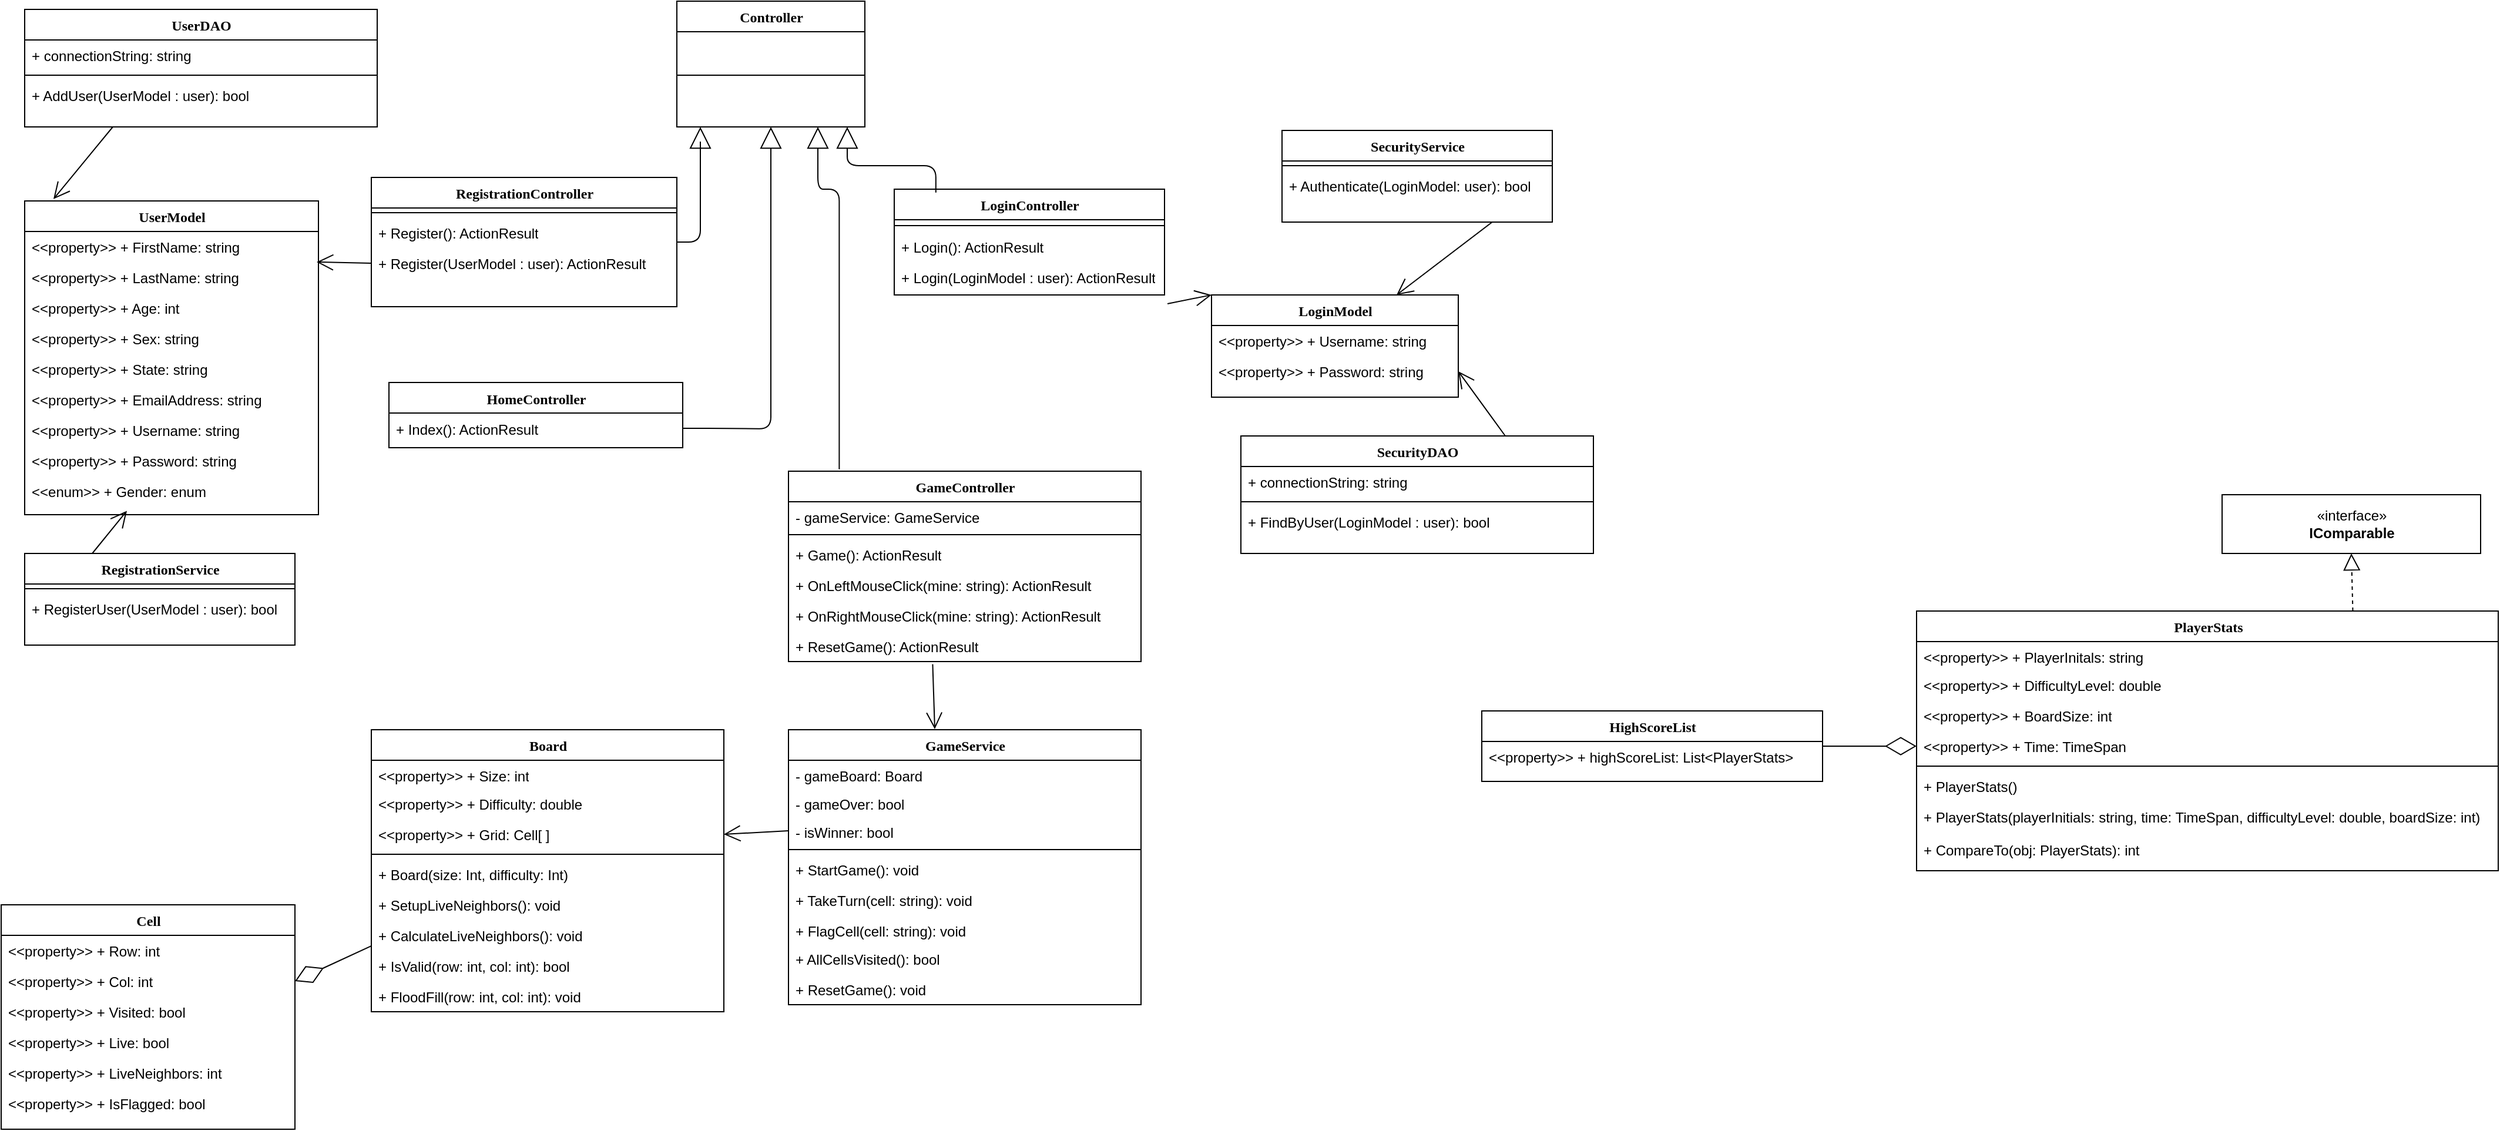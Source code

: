<mxfile version="13.3.1" type="device"><diagram name="Page-1" id="9f46799a-70d6-7492-0946-bef42562c5a5"><mxGraphModel dx="908" dy="675" grid="1" gridSize="10" guides="1" tooltips="1" connect="1" arrows="1" fold="1" page="1" pageScale="1" pageWidth="1100" pageHeight="850" background="#ffffff" math="0" shadow="0"><root><mxCell id="0"/><mxCell id="1" parent="0"/><mxCell id="78961159f06e98e8-128" style="edgeStyle=orthogonalEdgeStyle;html=1;labelBackgroundColor=none;startFill=0;startSize=8;endArrow=block;endFill=0;endSize=16;fontFamily=Verdana;fontSize=12;" parent="1" source="78961159f06e98e8-82" target="78961159f06e98e8-43" edge="1"><mxGeometry relative="1" as="geometry"><Array as="points"><mxPoint x="605" y="147"/><mxPoint x="605" y="147"/></Array></mxGeometry></mxCell><mxCell id="78961159f06e98e8-127" style="edgeStyle=orthogonalEdgeStyle;html=1;labelBackgroundColor=none;startFill=0;startSize=8;endArrow=block;endFill=0;endSize=16;fontFamily=Verdana;fontSize=12;exitX=0.154;exitY=0.032;exitDx=0;exitDy=0;exitPerimeter=0;" parent="1" source="78961159f06e98e8-95" edge="1"><mxGeometry relative="1" as="geometry"><mxPoint x="730" y="137" as="targetPoint"/><Array as="points"><mxPoint x="805" y="170"/><mxPoint x="730" y="170"/></Array></mxGeometry></mxCell><mxCell id="78961159f06e98e8-43" value="Controller" style="swimlane;html=1;fontStyle=1;align=center;verticalAlign=top;childLayout=stackLayout;horizontal=1;startSize=26;horizontalStack=0;resizeParent=1;resizeLast=0;collapsible=1;marginBottom=0;swimlaneFillColor=#ffffff;rounded=0;shadow=0;comic=0;labelBackgroundColor=none;strokeWidth=1;fillColor=none;fontFamily=Verdana;fontSize=12" parent="1" vertex="1"><mxGeometry x="585" y="30" width="160" height="107" as="geometry"/></mxCell><mxCell id="78961159f06e98e8-51" value="" style="line;html=1;strokeWidth=1;fillColor=none;align=left;verticalAlign=middle;spacingTop=-1;spacingLeft=3;spacingRight=3;rotatable=0;labelPosition=right;points=[];portConstraint=eastwest;" parent="78961159f06e98e8-43" vertex="1"><mxGeometry y="26" width="160" height="74" as="geometry"/></mxCell><mxCell id="78961159f06e98e8-30" value="UserModel" style="swimlane;html=1;fontStyle=1;align=center;verticalAlign=top;childLayout=stackLayout;horizontal=1;startSize=26;horizontalStack=0;resizeParent=1;resizeLast=0;collapsible=1;marginBottom=0;swimlaneFillColor=#ffffff;rounded=0;shadow=0;comic=0;labelBackgroundColor=none;strokeWidth=1;fillColor=none;fontFamily=Verdana;fontSize=12" parent="1" vertex="1"><mxGeometry x="30" y="200" width="250" height="267" as="geometry"/></mxCell><mxCell id="78961159f06e98e8-31" value="&amp;lt;&amp;lt;property&amp;gt;&amp;gt; + FirstName: string" style="text;html=1;strokeColor=none;fillColor=none;align=left;verticalAlign=top;spacingLeft=4;spacingRight=4;whiteSpace=wrap;overflow=hidden;rotatable=0;points=[[0,0.5],[1,0.5]];portConstraint=eastwest;" parent="78961159f06e98e8-30" vertex="1"><mxGeometry y="26" width="250" height="26" as="geometry"/></mxCell><mxCell id="78961159f06e98e8-32" value="&amp;lt;&amp;lt;property&amp;gt;&amp;gt; + LastName: string" style="text;html=1;strokeColor=none;fillColor=none;align=left;verticalAlign=top;spacingLeft=4;spacingRight=4;whiteSpace=wrap;overflow=hidden;rotatable=0;points=[[0,0.5],[1,0.5]];portConstraint=eastwest;" parent="78961159f06e98e8-30" vertex="1"><mxGeometry y="52" width="250" height="26" as="geometry"/></mxCell><mxCell id="78961159f06e98e8-33" value="&amp;lt;&amp;lt;property&amp;gt;&amp;gt; + Age: int" style="text;html=1;strokeColor=none;fillColor=none;align=left;verticalAlign=top;spacingLeft=4;spacingRight=4;whiteSpace=wrap;overflow=hidden;rotatable=0;points=[[0,0.5],[1,0.5]];portConstraint=eastwest;" parent="78961159f06e98e8-30" vertex="1"><mxGeometry y="78" width="250" height="26" as="geometry"/></mxCell><mxCell id="78961159f06e98e8-34" value="&amp;lt;&amp;lt;property&amp;gt;&amp;gt; + Sex: string" style="text;html=1;strokeColor=none;fillColor=none;align=left;verticalAlign=top;spacingLeft=4;spacingRight=4;whiteSpace=wrap;overflow=hidden;rotatable=0;points=[[0,0.5],[1,0.5]];portConstraint=eastwest;" parent="78961159f06e98e8-30" vertex="1"><mxGeometry y="104" width="250" height="26" as="geometry"/></mxCell><mxCell id="78961159f06e98e8-36" value="&amp;lt;&amp;lt;property&amp;gt;&amp;gt; + State: string" style="text;html=1;strokeColor=none;fillColor=none;align=left;verticalAlign=top;spacingLeft=4;spacingRight=4;whiteSpace=wrap;overflow=hidden;rotatable=0;points=[[0,0.5],[1,0.5]];portConstraint=eastwest;" parent="78961159f06e98e8-30" vertex="1"><mxGeometry y="130" width="250" height="26" as="geometry"/></mxCell><mxCell id="78961159f06e98e8-37" value="&amp;lt;&amp;lt;property&amp;gt;&amp;gt; + EmailAddress: string" style="text;html=1;strokeColor=none;fillColor=none;align=left;verticalAlign=top;spacingLeft=4;spacingRight=4;whiteSpace=wrap;overflow=hidden;rotatable=0;points=[[0,0.5],[1,0.5]];portConstraint=eastwest;" parent="78961159f06e98e8-30" vertex="1"><mxGeometry y="156" width="250" height="26" as="geometry"/></mxCell><mxCell id="RMhmxeIlHAKUMZnMb3lP-1" value="&amp;lt;&amp;lt;property&amp;gt;&amp;gt; + Username: string" style="text;html=1;strokeColor=none;fillColor=none;align=left;verticalAlign=top;spacingLeft=4;spacingRight=4;whiteSpace=wrap;overflow=hidden;rotatable=0;points=[[0,0.5],[1,0.5]];portConstraint=eastwest;" parent="78961159f06e98e8-30" vertex="1"><mxGeometry y="182" width="250" height="26" as="geometry"/></mxCell><mxCell id="RMhmxeIlHAKUMZnMb3lP-2" value="&amp;lt;&amp;lt;property&amp;gt;&amp;gt; + Password: string" style="text;html=1;strokeColor=none;fillColor=none;align=left;verticalAlign=top;spacingLeft=4;spacingRight=4;whiteSpace=wrap;overflow=hidden;rotatable=0;points=[[0,0.5],[1,0.5]];portConstraint=eastwest;" parent="78961159f06e98e8-30" vertex="1"><mxGeometry y="208" width="250" height="26" as="geometry"/></mxCell><mxCell id="RMhmxeIlHAKUMZnMb3lP-3" value="&amp;lt;&amp;lt;enum&amp;gt;&amp;gt; + Gender: enum" style="text;html=1;strokeColor=none;fillColor=none;align=left;verticalAlign=top;spacingLeft=4;spacingRight=4;whiteSpace=wrap;overflow=hidden;rotatable=0;points=[[0,0.5],[1,0.5]];portConstraint=eastwest;" parent="78961159f06e98e8-30" vertex="1"><mxGeometry y="234" width="250" height="26" as="geometry"/></mxCell><mxCell id="78961159f06e98e8-17" value="LoginModel" style="swimlane;html=1;fontStyle=1;align=center;verticalAlign=top;childLayout=stackLayout;horizontal=1;startSize=26;horizontalStack=0;resizeParent=1;resizeLast=0;collapsible=1;marginBottom=0;swimlaneFillColor=#ffffff;rounded=0;shadow=0;comic=0;labelBackgroundColor=none;strokeWidth=1;fillColor=none;fontFamily=Verdana;fontSize=12" parent="1" vertex="1"><mxGeometry x="1040" y="280" width="210" height="87" as="geometry"/></mxCell><mxCell id="78961159f06e98e8-21" value="&amp;lt;&amp;lt;property&amp;gt;&amp;gt; + Username: string" style="text;html=1;strokeColor=none;fillColor=none;align=left;verticalAlign=top;spacingLeft=4;spacingRight=4;whiteSpace=wrap;overflow=hidden;rotatable=0;points=[[0,0.5],[1,0.5]];portConstraint=eastwest;" parent="78961159f06e98e8-17" vertex="1"><mxGeometry y="26" width="210" height="26" as="geometry"/></mxCell><mxCell id="78961159f06e98e8-23" value="&amp;lt;&amp;lt;property&amp;gt;&amp;gt; + Password: string" style="text;html=1;strokeColor=none;fillColor=none;align=left;verticalAlign=top;spacingLeft=4;spacingRight=4;whiteSpace=wrap;overflow=hidden;rotatable=0;points=[[0,0.5],[1,0.5]];portConstraint=eastwest;" parent="78961159f06e98e8-17" vertex="1"><mxGeometry y="52" width="210" height="26" as="geometry"/></mxCell><mxCell id="RMhmxeIlHAKUMZnMb3lP-17" value="" style="endArrow=open;endFill=1;endSize=12;html=1;exitX=0.25;exitY=1;exitDx=0;exitDy=0;entryX=0.098;entryY=-0.006;entryDx=0;entryDy=0;entryPerimeter=0;" parent="1" source="RMhmxeIlHAKUMZnMb3lP-11" target="78961159f06e98e8-30" edge="1"><mxGeometry width="160" relative="1" as="geometry"><mxPoint x="280" y="451" as="sourcePoint"/><mxPoint x="250" y="530" as="targetPoint"/></mxGeometry></mxCell><mxCell id="RMhmxeIlHAKUMZnMb3lP-27" value="" style="endArrow=open;endFill=1;endSize=12;html=1;entryX=0.348;entryY=1.144;entryDx=0;entryDy=0;entryPerimeter=0;exitX=0.25;exitY=0;exitDx=0;exitDy=0;" parent="1" source="RMhmxeIlHAKUMZnMb3lP-8" target="RMhmxeIlHAKUMZnMb3lP-3" edge="1"><mxGeometry width="160" relative="1" as="geometry"><mxPoint x="330" y="290" as="sourcePoint"/><mxPoint x="350" y="580" as="targetPoint"/></mxGeometry></mxCell><mxCell id="RMhmxeIlHAKUMZnMb3lP-28" value="" style="endArrow=open;endFill=1;endSize=12;html=1;exitX=0;exitY=0.5;exitDx=0;exitDy=0;entryX=0.994;entryY=0;entryDx=0;entryDy=0;entryPerimeter=0;" parent="1" source="RMhmxeIlHAKUMZnMb3lP-7" target="78961159f06e98e8-32" edge="1"><mxGeometry width="160" relative="1" as="geometry"><mxPoint x="350" y="170" as="sourcePoint"/><mxPoint x="280" y="249" as="targetPoint"/></mxGeometry></mxCell><mxCell id="RMhmxeIlHAKUMZnMb3lP-29" value="" style="endArrow=open;endFill=1;endSize=12;html=1;entryX=0;entryY=0;entryDx=0;entryDy=0;exitX=1.011;exitY=1.365;exitDx=0;exitDy=0;exitPerimeter=0;" parent="1" source="RMhmxeIlHAKUMZnMb3lP-4" target="78961159f06e98e8-17" edge="1"><mxGeometry width="160" relative="1" as="geometry"><mxPoint x="310" y="650" as="sourcePoint"/><mxPoint x="470" y="650" as="targetPoint"/></mxGeometry></mxCell><mxCell id="RMhmxeIlHAKUMZnMb3lP-30" value="" style="endArrow=open;endFill=1;endSize=12;html=1;entryX=0.75;entryY=0;entryDx=0;entryDy=0;exitX=1;exitY=0.5;exitDx=0;exitDy=0;" parent="1" source="78961159f06e98e8-56" target="78961159f06e98e8-17" edge="1"><mxGeometry width="160" relative="1" as="geometry"><mxPoint x="932.53" y="287.49" as="sourcePoint"/><mxPoint x="1050" y="290" as="targetPoint"/></mxGeometry></mxCell><mxCell id="RMhmxeIlHAKUMZnMb3lP-31" value="" style="endArrow=open;endFill=1;endSize=12;html=1;entryX=1;entryY=0.5;entryDx=0;entryDy=0;exitX=0.75;exitY=0;exitDx=0;exitDy=0;" parent="1" source="78961159f06e98e8-69" target="78961159f06e98e8-23" edge="1"><mxGeometry width="160" relative="1" as="geometry"><mxPoint x="942.53" y="297.49" as="sourcePoint"/><mxPoint x="1060" y="300" as="targetPoint"/></mxGeometry></mxCell><mxCell id="2oHeR8ZkEJDsE6pvxAqQ-67" value="«interface»&lt;br&gt;&lt;b&gt;IComparable&lt;/b&gt;" style="html=1;" vertex="1" parent="1"><mxGeometry x="1900" y="450" width="220" height="50" as="geometry"/></mxCell><mxCell id="2oHeR8ZkEJDsE6pvxAqQ-75" value="" style="endArrow=block;dashed=1;endFill=0;endSize=12;html=1;entryX=0.5;entryY=1;entryDx=0;entryDy=0;exitX=0.75;exitY=0;exitDx=0;exitDy=0;" edge="1" parent="1" source="2oHeR8ZkEJDsE6pvxAqQ-29" target="2oHeR8ZkEJDsE6pvxAqQ-67"><mxGeometry width="160" relative="1" as="geometry"><mxPoint x="1160" y="490" as="sourcePoint"/><mxPoint x="1320" y="490" as="targetPoint"/></mxGeometry></mxCell><mxCell id="2oHeR8ZkEJDsE6pvxAqQ-76" value="" style="endArrow=diamondThin;endFill=0;endSize=24;html=1;exitX=1;exitY=0.5;exitDx=0;exitDy=0;entryX=0;entryY=0.5;entryDx=0;entryDy=0;" edge="1" parent="1" source="2oHeR8ZkEJDsE6pvxAqQ-68" target="2oHeR8ZkEJDsE6pvxAqQ-66"><mxGeometry width="160" relative="1" as="geometry"><mxPoint x="1280" y="710" as="sourcePoint"/><mxPoint x="1440" y="710" as="targetPoint"/></mxGeometry></mxCell><mxCell id="2oHeR8ZkEJDsE6pvxAqQ-78" value="" style="endArrow=diamondThin;endFill=0;endSize=24;html=1;exitX=0.014;exitY=-0.228;exitDx=0;exitDy=0;entryX=1;entryY=0.5;entryDx=0;entryDy=0;exitPerimeter=0;" edge="1" parent="1" source="2oHeR8ZkEJDsE6pvxAqQ-64" target="2oHeR8ZkEJDsE6pvxAqQ-48"><mxGeometry width="160" relative="1" as="geometry"><mxPoint x="570" y="710" as="sourcePoint"/><mxPoint x="730" y="710" as="targetPoint"/></mxGeometry></mxCell><mxCell id="2oHeR8ZkEJDsE6pvxAqQ-29" value="PlayerStats" style="swimlane;html=1;fontStyle=1;align=center;verticalAlign=top;childLayout=stackLayout;horizontal=1;startSize=26;horizontalStack=0;resizeParent=1;resizeLast=0;collapsible=1;marginBottom=0;swimlaneFillColor=#ffffff;rounded=0;shadow=0;comic=0;labelBackgroundColor=none;strokeWidth=1;fillColor=none;fontFamily=Verdana;fontSize=12" vertex="1" parent="1"><mxGeometry x="1640" y="549" width="495" height="221" as="geometry"/></mxCell><mxCell id="2oHeR8ZkEJDsE6pvxAqQ-33" value="&amp;lt;&amp;lt;property&amp;gt;&amp;gt; + PlayerInitals: string" style="text;html=1;strokeColor=none;fillColor=none;align=left;verticalAlign=top;spacingLeft=4;spacingRight=4;whiteSpace=wrap;overflow=hidden;rotatable=0;points=[[0,0.5],[1,0.5]];portConstraint=eastwest;" vertex="1" parent="2oHeR8ZkEJDsE6pvxAqQ-29"><mxGeometry y="26" width="495" height="24" as="geometry"/></mxCell><mxCell id="2oHeR8ZkEJDsE6pvxAqQ-14" value="&amp;lt;&amp;lt;property&amp;gt;&amp;gt; + DifficultyLevel: double" style="text;html=1;strokeColor=none;fillColor=none;align=left;verticalAlign=top;spacingLeft=4;spacingRight=4;whiteSpace=wrap;overflow=hidden;rotatable=0;points=[[0,0.5],[1,0.5]];portConstraint=eastwest;" vertex="1" parent="2oHeR8ZkEJDsE6pvxAqQ-29"><mxGeometry y="50" width="495" height="26" as="geometry"/></mxCell><mxCell id="2oHeR8ZkEJDsE6pvxAqQ-34" value="&amp;lt;&amp;lt;property&amp;gt;&amp;gt; + BoardSize: int" style="text;html=1;strokeColor=none;fillColor=none;align=left;verticalAlign=top;spacingLeft=4;spacingRight=4;whiteSpace=wrap;overflow=hidden;rotatable=0;points=[[0,0.5],[1,0.5]];portConstraint=eastwest;" vertex="1" parent="2oHeR8ZkEJDsE6pvxAqQ-29"><mxGeometry y="76" width="495" height="26" as="geometry"/></mxCell><mxCell id="2oHeR8ZkEJDsE6pvxAqQ-66" value="&amp;lt;&amp;lt;property&amp;gt;&amp;gt; + Time: TimeSpan" style="text;html=1;strokeColor=none;fillColor=none;align=left;verticalAlign=top;spacingLeft=4;spacingRight=4;whiteSpace=wrap;overflow=hidden;rotatable=0;points=[[0,0.5],[1,0.5]];portConstraint=eastwest;" vertex="1" parent="2oHeR8ZkEJDsE6pvxAqQ-29"><mxGeometry y="102" width="495" height="26" as="geometry"/></mxCell><mxCell id="2oHeR8ZkEJDsE6pvxAqQ-31" value="" style="line;html=1;strokeWidth=1;fillColor=none;align=left;verticalAlign=middle;spacingTop=-1;spacingLeft=3;spacingRight=3;rotatable=0;labelPosition=right;points=[];portConstraint=eastwest;" vertex="1" parent="2oHeR8ZkEJDsE6pvxAqQ-29"><mxGeometry y="128" width="495" height="8" as="geometry"/></mxCell><mxCell id="2oHeR8ZkEJDsE6pvxAqQ-32" value="+ PlayerStats()" style="text;html=1;strokeColor=none;fillColor=none;align=left;verticalAlign=top;spacingLeft=4;spacingRight=4;whiteSpace=wrap;overflow=hidden;rotatable=0;points=[[0,0.5],[1,0.5]];portConstraint=eastwest;" vertex="1" parent="2oHeR8ZkEJDsE6pvxAqQ-29"><mxGeometry y="136" width="495" height="26" as="geometry"/></mxCell><mxCell id="2oHeR8ZkEJDsE6pvxAqQ-42" value="+ PlayerStats(playerInitials: string, time: TimeSpan, difficultyLevel: double, boardSize: int)" style="text;html=1;strokeColor=none;fillColor=none;align=left;verticalAlign=top;spacingLeft=4;spacingRight=4;whiteSpace=wrap;overflow=hidden;rotatable=0;points=[[0,0.5],[1,0.5]];portConstraint=eastwest;" vertex="1" parent="2oHeR8ZkEJDsE6pvxAqQ-29"><mxGeometry y="162" width="495" height="28" as="geometry"/></mxCell><mxCell id="2oHeR8ZkEJDsE6pvxAqQ-43" value="+ CompareTo(obj: PlayerStats): int&lt;br&gt;&lt;span style=&quot;color: rgba(0 , 0 , 0 , 0) ; font-family: monospace ; font-size: 0px&quot;&gt;%3CmxGraphModel%3E%3Croot%3E%3CmxCell%20id%3D%220%22%2F%3E%3CmxCell%20id%3D%221%22%20parent%3D%220%22%2F%3E%3CmxCell%20id%3D%222%22%20value%3D%22%2B%20Board(size%3A%20Int%2C%20difficulty%3A%20Int)%22%20style%3D%22text%3Bhtml%3D1%3BstrokeColor%3Dnone%3BfillColor%3Dnone%3Balign%3Dleft%3BverticalAlign%3Dtop%3BspacingLeft%3D4%3BspacingRight%3D4%3BwhiteSpace%3Dwrap%3Boverflow%3Dhidden%3Brotatable%3D0%3Bpoints%3D%5B%5B0%2C0.5%5D%2C%5B1%2C0.5%5D%5D%3BportConstraint%3Deastwest%3B%22%20vertex%3D%221%22%20parent%3D%221%22%3E%3CmxGeometry%20x%3D%22520%22%20y%3D%22700%22%20width%3D%22300%22%20height%3D%2226%22%20as%3D%22geometry%22%2F%3E%3C%2FmxCell%3E%3C%2Froot%3E%3C%2FmxGraphModel%3E&lt;/span&gt;" style="text;html=1;strokeColor=none;fillColor=none;align=left;verticalAlign=top;spacingLeft=4;spacingRight=4;whiteSpace=wrap;overflow=hidden;rotatable=0;points=[[0,0.5],[1,0.5]];portConstraint=eastwest;" vertex="1" parent="2oHeR8ZkEJDsE6pvxAqQ-29"><mxGeometry y="190" width="495" height="26" as="geometry"/></mxCell><mxCell id="2oHeR8ZkEJDsE6pvxAqQ-68" value="HighScoreList" style="swimlane;html=1;fontStyle=1;align=center;verticalAlign=top;childLayout=stackLayout;horizontal=1;startSize=26;horizontalStack=0;resizeParent=1;resizeLast=0;collapsible=1;marginBottom=0;swimlaneFillColor=#ffffff;rounded=0;shadow=0;comic=0;labelBackgroundColor=none;strokeWidth=1;fillColor=none;fontFamily=Verdana;fontSize=12" vertex="1" parent="1"><mxGeometry x="1270" y="634" width="290" height="60" as="geometry"/></mxCell><mxCell id="2oHeR8ZkEJDsE6pvxAqQ-69" value="&amp;lt;&amp;lt;property&amp;gt;&amp;gt; + highScoreList: List&amp;lt;PlayerStats&amp;gt;" style="text;html=1;strokeColor=none;fillColor=none;align=left;verticalAlign=top;spacingLeft=4;spacingRight=4;whiteSpace=wrap;overflow=hidden;rotatable=0;points=[[0,0.5],[1,0.5]];portConstraint=eastwest;" vertex="1" parent="2oHeR8ZkEJDsE6pvxAqQ-68"><mxGeometry y="26" width="290" height="26" as="geometry"/></mxCell><mxCell id="78961159f06e98e8-56" value="SecurityService" style="swimlane;html=1;fontStyle=1;align=center;verticalAlign=top;childLayout=stackLayout;horizontal=1;startSize=26;horizontalStack=0;resizeParent=1;resizeLast=0;collapsible=1;marginBottom=0;swimlaneFillColor=#ffffff;rounded=0;shadow=0;comic=0;labelBackgroundColor=none;strokeWidth=1;fillColor=none;fontFamily=Verdana;fontSize=12" parent="1" vertex="1"><mxGeometry x="1100" y="140" width="230" height="78" as="geometry"/></mxCell><mxCell id="78961159f06e98e8-64" value="" style="line;html=1;strokeWidth=1;fillColor=none;align=left;verticalAlign=middle;spacingTop=-1;spacingLeft=3;spacingRight=3;rotatable=0;labelPosition=right;points=[];portConstraint=eastwest;" parent="78961159f06e98e8-56" vertex="1"><mxGeometry y="26" width="230" height="8" as="geometry"/></mxCell><mxCell id="78961159f06e98e8-65" value="+ Authenticate(LoginModel: user): bool" style="text;html=1;strokeColor=none;fillColor=none;align=left;verticalAlign=top;spacingLeft=4;spacingRight=4;whiteSpace=wrap;overflow=hidden;rotatable=0;points=[[0,0.5],[1,0.5]];portConstraint=eastwest;" parent="78961159f06e98e8-56" vertex="1"><mxGeometry y="34" width="230" height="26" as="geometry"/></mxCell><mxCell id="78961159f06e98e8-69" value="SecurityDAO" style="swimlane;html=1;fontStyle=1;align=center;verticalAlign=top;childLayout=stackLayout;horizontal=1;startSize=26;horizontalStack=0;resizeParent=1;resizeLast=0;collapsible=1;marginBottom=0;swimlaneFillColor=#ffffff;rounded=0;shadow=0;comic=0;labelBackgroundColor=none;strokeWidth=1;fillColor=none;fontFamily=Verdana;fontSize=12" parent="1" vertex="1"><mxGeometry x="1065" y="400" width="300" height="100" as="geometry"/></mxCell><mxCell id="78961159f06e98e8-70" value="+ connectionString: string" style="text;html=1;strokeColor=none;fillColor=none;align=left;verticalAlign=top;spacingLeft=4;spacingRight=4;whiteSpace=wrap;overflow=hidden;rotatable=0;points=[[0,0.5],[1,0.5]];portConstraint=eastwest;" parent="78961159f06e98e8-69" vertex="1"><mxGeometry y="26" width="300" height="26" as="geometry"/></mxCell><mxCell id="78961159f06e98e8-77" value="" style="line;html=1;strokeWidth=1;fillColor=none;align=left;verticalAlign=middle;spacingTop=-1;spacingLeft=3;spacingRight=3;rotatable=0;labelPosition=right;points=[];portConstraint=eastwest;" parent="78961159f06e98e8-69" vertex="1"><mxGeometry y="52" width="300" height="8" as="geometry"/></mxCell><mxCell id="78961159f06e98e8-78" value="+ FindByUser(LoginModel : user): bool" style="text;html=1;strokeColor=none;fillColor=none;align=left;verticalAlign=top;spacingLeft=4;spacingRight=4;whiteSpace=wrap;overflow=hidden;rotatable=0;points=[[0,0.5],[1,0.5]];portConstraint=eastwest;" parent="78961159f06e98e8-69" vertex="1"><mxGeometry y="60" width="300" height="26" as="geometry"/></mxCell><mxCell id="78961159f06e98e8-95" value="LoginController" style="swimlane;html=1;fontStyle=1;align=center;verticalAlign=top;childLayout=stackLayout;horizontal=1;startSize=26;horizontalStack=0;resizeParent=1;resizeLast=0;collapsible=1;marginBottom=0;swimlaneFillColor=#ffffff;rounded=0;shadow=0;comic=0;labelBackgroundColor=none;strokeWidth=1;fillColor=none;fontFamily=Verdana;fontSize=12" parent="1" vertex="1"><mxGeometry x="770" y="190" width="230" height="90" as="geometry"/></mxCell><mxCell id="78961159f06e98e8-103" value="" style="line;html=1;strokeWidth=1;fillColor=none;align=left;verticalAlign=middle;spacingTop=-1;spacingLeft=3;spacingRight=3;rotatable=0;labelPosition=right;points=[];portConstraint=eastwest;" parent="78961159f06e98e8-95" vertex="1"><mxGeometry y="26" width="230" height="10" as="geometry"/></mxCell><mxCell id="78961159f06e98e8-104" value="+ Login(): ActionResult" style="text;html=1;strokeColor=none;fillColor=none;align=left;verticalAlign=top;spacingLeft=4;spacingRight=4;whiteSpace=wrap;overflow=hidden;rotatable=0;points=[[0,0.5],[1,0.5]];portConstraint=eastwest;" parent="78961159f06e98e8-95" vertex="1"><mxGeometry y="36" width="230" height="26" as="geometry"/></mxCell><mxCell id="RMhmxeIlHAKUMZnMb3lP-4" value="+ Login(LoginModel : user): ActionResult" style="text;html=1;strokeColor=none;fillColor=none;align=left;verticalAlign=top;spacingLeft=4;spacingRight=4;whiteSpace=wrap;overflow=hidden;rotatable=0;points=[[0,0.5],[1,0.5]];portConstraint=eastwest;" parent="78961159f06e98e8-95" vertex="1"><mxGeometry y="62" width="230" height="26" as="geometry"/></mxCell><mxCell id="78961159f06e98e8-82" value="RegistrationController" style="swimlane;html=1;fontStyle=1;align=center;verticalAlign=top;childLayout=stackLayout;horizontal=1;startSize=26;horizontalStack=0;resizeParent=1;resizeLast=0;collapsible=1;marginBottom=0;swimlaneFillColor=#ffffff;rounded=0;shadow=0;comic=0;labelBackgroundColor=none;strokeWidth=1;fillColor=none;fontFamily=Verdana;fontSize=12" parent="1" vertex="1"><mxGeometry x="325" y="180" width="260" height="110" as="geometry"/></mxCell><mxCell id="78961159f06e98e8-90" value="" style="line;html=1;strokeWidth=1;fillColor=none;align=left;verticalAlign=middle;spacingTop=-1;spacingLeft=3;spacingRight=3;rotatable=0;labelPosition=right;points=[];portConstraint=eastwest;" parent="78961159f06e98e8-82" vertex="1"><mxGeometry y="26" width="260" height="8" as="geometry"/></mxCell><mxCell id="RMhmxeIlHAKUMZnMb3lP-6" value="+ Register(): ActionResult" style="text;html=1;strokeColor=none;fillColor=none;align=left;verticalAlign=top;spacingLeft=4;spacingRight=4;whiteSpace=wrap;overflow=hidden;rotatable=0;points=[[0,0.5],[1,0.5]];portConstraint=eastwest;" parent="78961159f06e98e8-82" vertex="1"><mxGeometry y="34" width="260" height="26" as="geometry"/></mxCell><mxCell id="RMhmxeIlHAKUMZnMb3lP-7" value="+ Register(UserModel : user): ActionResult" style="text;html=1;strokeColor=none;fillColor=none;align=left;verticalAlign=top;spacingLeft=4;spacingRight=4;whiteSpace=wrap;overflow=hidden;rotatable=0;points=[[0,0.5],[1,0.5]];portConstraint=eastwest;" parent="78961159f06e98e8-82" vertex="1"><mxGeometry y="60" width="260" height="26" as="geometry"/></mxCell><mxCell id="RMhmxeIlHAKUMZnMb3lP-11" value="UserDAO" style="swimlane;html=1;fontStyle=1;align=center;verticalAlign=top;childLayout=stackLayout;horizontal=1;startSize=26;horizontalStack=0;resizeParent=1;resizeLast=0;collapsible=1;marginBottom=0;swimlaneFillColor=#ffffff;rounded=0;shadow=0;comic=0;labelBackgroundColor=none;strokeWidth=1;fillColor=none;fontFamily=Verdana;fontSize=12" parent="1" vertex="1"><mxGeometry x="30" y="37" width="300" height="100" as="geometry"/></mxCell><mxCell id="RMhmxeIlHAKUMZnMb3lP-12" value="+ connectionString: string" style="text;html=1;strokeColor=none;fillColor=none;align=left;verticalAlign=top;spacingLeft=4;spacingRight=4;whiteSpace=wrap;overflow=hidden;rotatable=0;points=[[0,0.5],[1,0.5]];portConstraint=eastwest;" parent="RMhmxeIlHAKUMZnMb3lP-11" vertex="1"><mxGeometry y="26" width="300" height="26" as="geometry"/></mxCell><mxCell id="RMhmxeIlHAKUMZnMb3lP-13" value="" style="line;html=1;strokeWidth=1;fillColor=none;align=left;verticalAlign=middle;spacingTop=-1;spacingLeft=3;spacingRight=3;rotatable=0;labelPosition=right;points=[];portConstraint=eastwest;" parent="RMhmxeIlHAKUMZnMb3lP-11" vertex="1"><mxGeometry y="52" width="300" height="8" as="geometry"/></mxCell><mxCell id="RMhmxeIlHAKUMZnMb3lP-14" value="+ AddUser(UserModel : user): bool" style="text;html=1;strokeColor=none;fillColor=none;align=left;verticalAlign=top;spacingLeft=4;spacingRight=4;whiteSpace=wrap;overflow=hidden;rotatable=0;points=[[0,0.5],[1,0.5]];portConstraint=eastwest;" parent="RMhmxeIlHAKUMZnMb3lP-11" vertex="1"><mxGeometry y="60" width="300" height="26" as="geometry"/></mxCell><mxCell id="2oHeR8ZkEJDsE6pvxAqQ-90" value="GameService" style="swimlane;html=1;fontStyle=1;align=center;verticalAlign=top;childLayout=stackLayout;horizontal=1;startSize=26;horizontalStack=0;resizeParent=1;resizeLast=0;collapsible=1;marginBottom=0;swimlaneFillColor=#ffffff;rounded=0;shadow=0;comic=0;labelBackgroundColor=none;strokeWidth=1;fillColor=none;fontFamily=Verdana;fontSize=12" vertex="1" parent="1"><mxGeometry x="680" y="650" width="300" height="234" as="geometry"/></mxCell><mxCell id="2oHeR8ZkEJDsE6pvxAqQ-91" value="- gameBoard: Board" style="text;html=1;strokeColor=none;fillColor=none;align=left;verticalAlign=top;spacingLeft=4;spacingRight=4;whiteSpace=wrap;overflow=hidden;rotatable=0;points=[[0,0.5],[1,0.5]];portConstraint=eastwest;" vertex="1" parent="2oHeR8ZkEJDsE6pvxAqQ-90"><mxGeometry y="26" width="300" height="24" as="geometry"/></mxCell><mxCell id="2oHeR8ZkEJDsE6pvxAqQ-97" value="- gameOver: bool" style="text;html=1;strokeColor=none;fillColor=none;align=left;verticalAlign=top;spacingLeft=4;spacingRight=4;whiteSpace=wrap;overflow=hidden;rotatable=0;points=[[0,0.5],[1,0.5]];portConstraint=eastwest;" vertex="1" parent="2oHeR8ZkEJDsE6pvxAqQ-90"><mxGeometry y="50" width="300" height="24" as="geometry"/></mxCell><mxCell id="2oHeR8ZkEJDsE6pvxAqQ-98" value="- isWinner: bool" style="text;html=1;strokeColor=none;fillColor=none;align=left;verticalAlign=top;spacingLeft=4;spacingRight=4;whiteSpace=wrap;overflow=hidden;rotatable=0;points=[[0,0.5],[1,0.5]];portConstraint=eastwest;" vertex="1" parent="2oHeR8ZkEJDsE6pvxAqQ-90"><mxGeometry y="74" width="300" height="24" as="geometry"/></mxCell><mxCell id="2oHeR8ZkEJDsE6pvxAqQ-92" value="" style="line;html=1;strokeWidth=1;fillColor=none;align=left;verticalAlign=middle;spacingTop=-1;spacingLeft=3;spacingRight=3;rotatable=0;labelPosition=right;points=[];portConstraint=eastwest;" vertex="1" parent="2oHeR8ZkEJDsE6pvxAqQ-90"><mxGeometry y="98" width="300" height="8" as="geometry"/></mxCell><mxCell id="2oHeR8ZkEJDsE6pvxAqQ-93" value="+ StartGame(): void" style="text;html=1;strokeColor=none;fillColor=none;align=left;verticalAlign=top;spacingLeft=4;spacingRight=4;whiteSpace=wrap;overflow=hidden;rotatable=0;points=[[0,0.5],[1,0.5]];portConstraint=eastwest;" vertex="1" parent="2oHeR8ZkEJDsE6pvxAqQ-90"><mxGeometry y="106" width="300" height="26" as="geometry"/></mxCell><mxCell id="2oHeR8ZkEJDsE6pvxAqQ-94" value="+ TakeTurn(cell: string): void&lt;br&gt;&lt;span style=&quot;color: rgba(0 , 0 , 0 , 0) ; font-family: monospace ; font-size: 0px&quot;&gt;%3CmxGraphModel%3E%3Croot%3E%3CmxCell%20id%3D%220%22%2F%3E%3CmxCell%20id%3D%221%22%20parent%3D%220%22%2F%3E%3CmxCell%20id%3D%222%22%20value%3D%22%2B%20Board(size%3A%20Int%2C%20difficulty%3A%20Int)%22%20style%3D%22text%3Bhtml%3D1%3BstrokeColor%3Dnone%3BfillColor%3Dnone%3Balign%3Dleft%3BverticalAlign%3Dtop%3BspacingLeft%3D4%3BspacingRight%3D4%3BwhiteSpace%3Dwrap%3Boverflow%3Dhidden%3Brotatable%3D0%3Bpoints%3D%5B%5B0%2C0.5%5D%2C%5B1%2C0.5%5D%5D%3BportConstraint%3Deastwest%3B%22%20vertex%3D%221%22%20parent%3D%221%22%3E%3CmxGeometry%20x%3D%22520%22%20y%3D%22700%22%20width%3D%22300%22%20height%3D%2226%22%20as%3D%22geometry%22%2F%3E%3C%2FmxCell%3E%3C%2Froot%3E%3C%2FmxGraphModel%3E&lt;/span&gt;" style="text;html=1;strokeColor=none;fillColor=none;align=left;verticalAlign=top;spacingLeft=4;spacingRight=4;whiteSpace=wrap;overflow=hidden;rotatable=0;points=[[0,0.5],[1,0.5]];portConstraint=eastwest;" vertex="1" parent="2oHeR8ZkEJDsE6pvxAqQ-90"><mxGeometry y="132" width="300" height="26" as="geometry"/></mxCell><mxCell id="2oHeR8ZkEJDsE6pvxAqQ-95" value="+ FlagCell(cell: string): void&lt;br&gt;&lt;span style=&quot;color: rgba(0 , 0 , 0 , 0) ; font-family: monospace ; font-size: 0px&quot;&gt;%3CmxGraphModel%3E%3Croot%3E%3CmxCell%20id%3D%220%22%2F%3E%3CmxCell%20id%3D%221%22%20parent%3D%220%22%2F%3E%3CmxCell%20id%3D%222%22%20value%3D%22%2B%20Board(size%3A%20Int%2C%20difficulty%3A%20Int)%22%20style%3D%22text%3Bhtml%3D1%3BstrokeColor%3Dnone%3BfillColor%3Dnone%3Balign%3Dleft%3BverticalAlign%3Dtop%3BspacingLeft%3D4%3BspacingRight%3D4%3BwhiteSpace%3Dwrap%3Boverflow%3Dhidden%3Brotatable%3D0%3Bpoints%3D%5B%5B0%2C0.5%5D%2C%5B1%2C0.5%5D%5D%3BportConstraint%3Deastwest%3B%22%20vertex%3D%221%22%20parent%3D%221%22%3E%3CmxGeometry%20x%3D%22520%22%20y%3D%22700%22%20width%3D%22300%22%20height%3D%2226%22%20as%3D%22geometry%22%2F%3E%3C%2FmxCell%3E%3C%2Froot%3E%3C%2FmxGraphModel%3E&lt;/span&gt;" style="text;html=1;strokeColor=none;fillColor=none;align=left;verticalAlign=top;spacingLeft=4;spacingRight=4;whiteSpace=wrap;overflow=hidden;rotatable=0;points=[[0,0.5],[1,0.5]];portConstraint=eastwest;" vertex="1" parent="2oHeR8ZkEJDsE6pvxAqQ-90"><mxGeometry y="158" width="300" height="24" as="geometry"/></mxCell><mxCell id="2oHeR8ZkEJDsE6pvxAqQ-96" value="+ AllCellsVisited(): bool&lt;br&gt;&lt;br&gt;&lt;span style=&quot;color: rgba(0 , 0 , 0 , 0) ; font-family: monospace ; font-size: 0px&quot;&gt;%3CmxGraphModel%3E%3Croot%3E%3CmxCell%20id%3D%220%22%2F%3E%3CmxCell%20id%3D%221%22%20parent%3D%220%22%2F%3E%3CmxCell%20id%3D%222%22%20value%3D%22%2B%20Board(size%3A%20Int%2C%20difficulty%3A%20Int)%22%20style%3D%22text%3Bhtml%3D1%3BstrokeColor%3Dnone%3BfillColor%3Dnone%3Balign%3Dleft%3BverticalAlign%3Dtop%3BspacingLeft%3D4%3BspacingRight%3D4%3BwhiteSpace%3Dwrap%3Boverflow%3Dhidden%3Brotatable%3D0%3Bpoints%3D%5B%5B0%2C0.5%5D%2C%5B1%2C0.5%5D%5D%3BportConstraint%3Deastwest%3B%22%20vertex%3D%221%22%20parent%3D%221%22%3E%3CmxGeometry%20x%3D%22520%22%20y%3D%22700%22%20width%3D%22300%22%20height%3D%2226%22%20as%3D%22geometry%22%2F%3E%3C%2FmxCell%3E%3C%2Froot%3E%3C%2FmxGraphModel%3E&lt;/span&gt;" style="text;html=1;strokeColor=none;fillColor=none;align=left;verticalAlign=top;spacingLeft=4;spacingRight=4;whiteSpace=wrap;overflow=hidden;rotatable=0;points=[[0,0.5],[1,0.5]];portConstraint=eastwest;" vertex="1" parent="2oHeR8ZkEJDsE6pvxAqQ-90"><mxGeometry y="182" width="300" height="26" as="geometry"/></mxCell><mxCell id="2oHeR8ZkEJDsE6pvxAqQ-99" value="+ ResetGame(): void&lt;br&gt;&lt;br&gt;&lt;span style=&quot;color: rgba(0 , 0 , 0 , 0) ; font-family: monospace ; font-size: 0px&quot;&gt;%3CmxGraphModel%3E%3Croot%3E%3CmxCell%20id%3D%220%22%2F%3E%3CmxCell%20id%3D%221%22%20parent%3D%220%22%2F%3E%3CmxCell%20id%3D%222%22%20value%3D%22%2B%20Board(size%3A%20Int%2C%20difficulty%3A%20Int)%22%20style%3D%22text%3Bhtml%3D1%3BstrokeColor%3Dnone%3BfillColor%3Dnone%3Balign%3Dleft%3BverticalAlign%3Dtop%3BspacingLeft%3D4%3BspacingRight%3D4%3BwhiteSpace%3Dwrap%3Boverflow%3Dhidden%3Brotatable%3D0%3Bpoints%3D%5B%5B0%2C0.5%5D%2C%5B1%2C0.5%5D%5D%3BportConstraint%3Deastwest%3B%22%20vertex%3D%221%22%20parent%3D%221%22%3E%3CmxGeometry%20x%3D%22520%22%20y%3D%22700%22%20width%3D%22300%22%20height%3D%2226%22%20as%3D%22geometry%22%2F%3E%3C%2FmxCell%3E%3C%2Froot%3E%3C%2FmxGraphModel%3E&lt;/span&gt;" style="text;html=1;strokeColor=none;fillColor=none;align=left;verticalAlign=top;spacingLeft=4;spacingRight=4;whiteSpace=wrap;overflow=hidden;rotatable=0;points=[[0,0.5],[1,0.5]];portConstraint=eastwest;" vertex="1" parent="2oHeR8ZkEJDsE6pvxAqQ-90"><mxGeometry y="208" width="300" height="26" as="geometry"/></mxCell><mxCell id="2oHeR8ZkEJDsE6pvxAqQ-100" value="" style="endArrow=open;endFill=1;endSize=12;html=1;entryX=0.415;entryY=-0.002;entryDx=0;entryDy=0;entryPerimeter=0;exitX=0.409;exitY=1.087;exitDx=0;exitDy=0;exitPerimeter=0;" edge="1" parent="1" source="2oHeR8ZkEJDsE6pvxAqQ-87" target="2oHeR8ZkEJDsE6pvxAqQ-90"><mxGeometry width="160" relative="1" as="geometry"><mxPoint x="845.5" y="600.51" as="sourcePoint"/><mxPoint x="800" y="600.004" as="targetPoint"/></mxGeometry></mxCell><mxCell id="2oHeR8ZkEJDsE6pvxAqQ-46" value="Cell" style="swimlane;html=1;fontStyle=1;align=center;verticalAlign=top;childLayout=stackLayout;horizontal=1;startSize=26;horizontalStack=0;resizeParent=1;resizeLast=0;collapsible=1;marginBottom=0;swimlaneFillColor=#ffffff;rounded=0;shadow=0;comic=0;labelBackgroundColor=none;strokeWidth=1;fillColor=none;fontFamily=Verdana;fontSize=12" vertex="1" parent="1"><mxGeometry x="10" y="799" width="250" height="191" as="geometry"/></mxCell><mxCell id="2oHeR8ZkEJDsE6pvxAqQ-47" value="&amp;lt;&amp;lt;property&amp;gt;&amp;gt; + Row: int" style="text;html=1;strokeColor=none;fillColor=none;align=left;verticalAlign=top;spacingLeft=4;spacingRight=4;whiteSpace=wrap;overflow=hidden;rotatable=0;points=[[0,0.5],[1,0.5]];portConstraint=eastwest;" vertex="1" parent="2oHeR8ZkEJDsE6pvxAqQ-46"><mxGeometry y="26" width="250" height="26" as="geometry"/></mxCell><mxCell id="2oHeR8ZkEJDsE6pvxAqQ-48" value="&amp;lt;&amp;lt;property&amp;gt;&amp;gt; + Col: int" style="text;html=1;strokeColor=none;fillColor=none;align=left;verticalAlign=top;spacingLeft=4;spacingRight=4;whiteSpace=wrap;overflow=hidden;rotatable=0;points=[[0,0.5],[1,0.5]];portConstraint=eastwest;" vertex="1" parent="2oHeR8ZkEJDsE6pvxAqQ-46"><mxGeometry y="52" width="250" height="26" as="geometry"/></mxCell><mxCell id="2oHeR8ZkEJDsE6pvxAqQ-49" value="&amp;lt;&amp;lt;property&amp;gt;&amp;gt; + Visited: bool" style="text;html=1;strokeColor=none;fillColor=none;align=left;verticalAlign=top;spacingLeft=4;spacingRight=4;whiteSpace=wrap;overflow=hidden;rotatable=0;points=[[0,0.5],[1,0.5]];portConstraint=eastwest;" vertex="1" parent="2oHeR8ZkEJDsE6pvxAqQ-46"><mxGeometry y="78" width="250" height="26" as="geometry"/></mxCell><mxCell id="2oHeR8ZkEJDsE6pvxAqQ-50" value="&amp;lt;&amp;lt;property&amp;gt;&amp;gt; + Live: bool" style="text;html=1;strokeColor=none;fillColor=none;align=left;verticalAlign=top;spacingLeft=4;spacingRight=4;whiteSpace=wrap;overflow=hidden;rotatable=0;points=[[0,0.5],[1,0.5]];portConstraint=eastwest;" vertex="1" parent="2oHeR8ZkEJDsE6pvxAqQ-46"><mxGeometry y="104" width="250" height="26" as="geometry"/></mxCell><mxCell id="2oHeR8ZkEJDsE6pvxAqQ-51" value="&amp;lt;&amp;lt;property&amp;gt;&amp;gt; + LiveNeighbors: int" style="text;html=1;strokeColor=none;fillColor=none;align=left;verticalAlign=top;spacingLeft=4;spacingRight=4;whiteSpace=wrap;overflow=hidden;rotatable=0;points=[[0,0.5],[1,0.5]];portConstraint=eastwest;" vertex="1" parent="2oHeR8ZkEJDsE6pvxAqQ-46"><mxGeometry y="130" width="250" height="26" as="geometry"/></mxCell><mxCell id="2oHeR8ZkEJDsE6pvxAqQ-52" value="&amp;lt;&amp;lt;property&amp;gt;&amp;gt; + IsFlagged: bool" style="text;html=1;strokeColor=none;fillColor=none;align=left;verticalAlign=top;spacingLeft=4;spacingRight=4;whiteSpace=wrap;overflow=hidden;rotatable=0;points=[[0,0.5],[1,0.5]];portConstraint=eastwest;" vertex="1" parent="2oHeR8ZkEJDsE6pvxAqQ-46"><mxGeometry y="156" width="250" height="26" as="geometry"/></mxCell><mxCell id="2oHeR8ZkEJDsE6pvxAqQ-56" value="Board" style="swimlane;html=1;fontStyle=1;align=center;verticalAlign=top;childLayout=stackLayout;horizontal=1;startSize=26;horizontalStack=0;resizeParent=1;resizeLast=0;collapsible=1;marginBottom=0;swimlaneFillColor=#ffffff;rounded=0;shadow=0;comic=0;labelBackgroundColor=none;strokeWidth=1;fillColor=none;fontFamily=Verdana;fontSize=12" vertex="1" parent="1"><mxGeometry x="325" y="650" width="300" height="240" as="geometry"/></mxCell><mxCell id="2oHeR8ZkEJDsE6pvxAqQ-57" value="&amp;lt;&amp;lt;property&amp;gt;&amp;gt; + Size: int" style="text;html=1;strokeColor=none;fillColor=none;align=left;verticalAlign=top;spacingLeft=4;spacingRight=4;whiteSpace=wrap;overflow=hidden;rotatable=0;points=[[0,0.5],[1,0.5]];portConstraint=eastwest;" vertex="1" parent="2oHeR8ZkEJDsE6pvxAqQ-56"><mxGeometry y="26" width="300" height="24" as="geometry"/></mxCell><mxCell id="2oHeR8ZkEJDsE6pvxAqQ-58" value="&amp;lt;&amp;lt;property&amp;gt;&amp;gt; + Difficulty: double" style="text;html=1;strokeColor=none;fillColor=none;align=left;verticalAlign=top;spacingLeft=4;spacingRight=4;whiteSpace=wrap;overflow=hidden;rotatable=0;points=[[0,0.5],[1,0.5]];portConstraint=eastwest;" vertex="1" parent="2oHeR8ZkEJDsE6pvxAqQ-56"><mxGeometry y="50" width="300" height="26" as="geometry"/></mxCell><mxCell id="2oHeR8ZkEJDsE6pvxAqQ-59" value="&amp;lt;&amp;lt;property&amp;gt;&amp;gt; + Grid: Cell[ ]" style="text;html=1;strokeColor=none;fillColor=none;align=left;verticalAlign=top;spacingLeft=4;spacingRight=4;whiteSpace=wrap;overflow=hidden;rotatable=0;points=[[0,0.5],[1,0.5]];portConstraint=eastwest;" vertex="1" parent="2oHeR8ZkEJDsE6pvxAqQ-56"><mxGeometry y="76" width="300" height="26" as="geometry"/></mxCell><mxCell id="2oHeR8ZkEJDsE6pvxAqQ-60" value="" style="line;html=1;strokeWidth=1;fillColor=none;align=left;verticalAlign=middle;spacingTop=-1;spacingLeft=3;spacingRight=3;rotatable=0;labelPosition=right;points=[];portConstraint=eastwest;" vertex="1" parent="2oHeR8ZkEJDsE6pvxAqQ-56"><mxGeometry y="102" width="300" height="8" as="geometry"/></mxCell><mxCell id="2oHeR8ZkEJDsE6pvxAqQ-61" value="+ Board(size: Int, difficulty: Int)" style="text;html=1;strokeColor=none;fillColor=none;align=left;verticalAlign=top;spacingLeft=4;spacingRight=4;whiteSpace=wrap;overflow=hidden;rotatable=0;points=[[0,0.5],[1,0.5]];portConstraint=eastwest;" vertex="1" parent="2oHeR8ZkEJDsE6pvxAqQ-56"><mxGeometry y="110" width="300" height="26" as="geometry"/></mxCell><mxCell id="2oHeR8ZkEJDsE6pvxAqQ-62" value="+ SetupLiveNeighbors(): void&lt;br&gt;&lt;span style=&quot;color: rgba(0 , 0 , 0 , 0) ; font-family: monospace ; font-size: 0px&quot;&gt;%3CmxGraphModel%3E%3Croot%3E%3CmxCell%20id%3D%220%22%2F%3E%3CmxCell%20id%3D%221%22%20parent%3D%220%22%2F%3E%3CmxCell%20id%3D%222%22%20value%3D%22%2B%20Board(size%3A%20Int%2C%20difficulty%3A%20Int)%22%20style%3D%22text%3Bhtml%3D1%3BstrokeColor%3Dnone%3BfillColor%3Dnone%3Balign%3Dleft%3BverticalAlign%3Dtop%3BspacingLeft%3D4%3BspacingRight%3D4%3BwhiteSpace%3Dwrap%3Boverflow%3Dhidden%3Brotatable%3D0%3Bpoints%3D%5B%5B0%2C0.5%5D%2C%5B1%2C0.5%5D%5D%3BportConstraint%3Deastwest%3B%22%20vertex%3D%221%22%20parent%3D%221%22%3E%3CmxGeometry%20x%3D%22520%22%20y%3D%22700%22%20width%3D%22300%22%20height%3D%2226%22%20as%3D%22geometry%22%2F%3E%3C%2FmxCell%3E%3C%2Froot%3E%3C%2FmxGraphModel%3E&lt;/span&gt;" style="text;html=1;strokeColor=none;fillColor=none;align=left;verticalAlign=top;spacingLeft=4;spacingRight=4;whiteSpace=wrap;overflow=hidden;rotatable=0;points=[[0,0.5],[1,0.5]];portConstraint=eastwest;" vertex="1" parent="2oHeR8ZkEJDsE6pvxAqQ-56"><mxGeometry y="136" width="300" height="26" as="geometry"/></mxCell><mxCell id="2oHeR8ZkEJDsE6pvxAqQ-63" value="+ CalculateLiveNeighbors(): void&lt;br&gt;&lt;span style=&quot;color: rgba(0 , 0 , 0 , 0) ; font-family: monospace ; font-size: 0px&quot;&gt;%3CmxGraphModel%3E%3Croot%3E%3CmxCell%20id%3D%220%22%2F%3E%3CmxCell%20id%3D%221%22%20parent%3D%220%22%2F%3E%3CmxCell%20id%3D%222%22%20value%3D%22%2B%20Board(size%3A%20Int%2C%20difficulty%3A%20Int)%22%20style%3D%22text%3Bhtml%3D1%3BstrokeColor%3Dnone%3BfillColor%3Dnone%3Balign%3Dleft%3BverticalAlign%3Dtop%3BspacingLeft%3D4%3BspacingRight%3D4%3BwhiteSpace%3Dwrap%3Boverflow%3Dhidden%3Brotatable%3D0%3Bpoints%3D%5B%5B0%2C0.5%5D%2C%5B1%2C0.5%5D%5D%3BportConstraint%3Deastwest%3B%22%20vertex%3D%221%22%20parent%3D%221%22%3E%3CmxGeometry%20x%3D%22520%22%20y%3D%22700%22%20width%3D%22300%22%20height%3D%2226%22%20as%3D%22geometry%22%2F%3E%3C%2FmxCell%3E%3C%2Froot%3E%3C%2FmxGraphModel%3E&lt;/span&gt;" style="text;html=1;strokeColor=none;fillColor=none;align=left;verticalAlign=top;spacingLeft=4;spacingRight=4;whiteSpace=wrap;overflow=hidden;rotatable=0;points=[[0,0.5],[1,0.5]];portConstraint=eastwest;" vertex="1" parent="2oHeR8ZkEJDsE6pvxAqQ-56"><mxGeometry y="162" width="300" height="26" as="geometry"/></mxCell><mxCell id="2oHeR8ZkEJDsE6pvxAqQ-64" value="+ IsValid(row: int, col: int): bool&lt;br&gt;&lt;br&gt;&lt;span style=&quot;color: rgba(0 , 0 , 0 , 0) ; font-family: monospace ; font-size: 0px&quot;&gt;%3CmxGraphModel%3E%3Croot%3E%3CmxCell%20id%3D%220%22%2F%3E%3CmxCell%20id%3D%221%22%20parent%3D%220%22%2F%3E%3CmxCell%20id%3D%222%22%20value%3D%22%2B%20Board(size%3A%20Int%2C%20difficulty%3A%20Int)%22%20style%3D%22text%3Bhtml%3D1%3BstrokeColor%3Dnone%3BfillColor%3Dnone%3Balign%3Dleft%3BverticalAlign%3Dtop%3BspacingLeft%3D4%3BspacingRight%3D4%3BwhiteSpace%3Dwrap%3Boverflow%3Dhidden%3Brotatable%3D0%3Bpoints%3D%5B%5B0%2C0.5%5D%2C%5B1%2C0.5%5D%5D%3BportConstraint%3Deastwest%3B%22%20vertex%3D%221%22%20parent%3D%221%22%3E%3CmxGeometry%20x%3D%22520%22%20y%3D%22700%22%20width%3D%22300%22%20height%3D%2226%22%20as%3D%22geometry%22%2F%3E%3C%2FmxCell%3E%3C%2Froot%3E%3C%2FmxGraphModel%3E&lt;/span&gt;" style="text;html=1;strokeColor=none;fillColor=none;align=left;verticalAlign=top;spacingLeft=4;spacingRight=4;whiteSpace=wrap;overflow=hidden;rotatable=0;points=[[0,0.5],[1,0.5]];portConstraint=eastwest;" vertex="1" parent="2oHeR8ZkEJDsE6pvxAqQ-56"><mxGeometry y="188" width="300" height="26" as="geometry"/></mxCell><mxCell id="2oHeR8ZkEJDsE6pvxAqQ-65" value="+ FloodFill(row: int, col: int): void&lt;br&gt;&lt;br&gt;&lt;span style=&quot;color: rgba(0 , 0 , 0 , 0) ; font-family: monospace ; font-size: 0px&quot;&gt;%3CmxGraphModel%3E%3Croot%3E%3CmxCell%20id%3D%220%22%2F%3E%3CmxCell%20id%3D%221%22%20parent%3D%220%22%2F%3E%3CmxCell%20id%3D%222%22%20value%3D%22%2B%20Board(size%3A%20Int%2C%20difficulty%3A%20Int)%22%20style%3D%22text%3Bhtml%3D1%3BstrokeColor%3Dnone%3BfillColor%3Dnone%3Balign%3Dleft%3BverticalAlign%3Dtop%3BspacingLeft%3D4%3BspacingRight%3D4%3BwhiteSpace%3Dwrap%3Boverflow%3Dhidden%3Brotatable%3D0%3Bpoints%3D%5B%5B0%2C0.5%5D%2C%5B1%2C0.5%5D%5D%3BportConstraint%3Deastwest%3B%22%20vertex%3D%221%22%20parent%3D%221%22%3E%3CmxGeometry%20x%3D%22520%22%20y%3D%22700%22%20width%3D%22300%22%20height%3D%2226%22%20as%3D%22geometry%22%2F%3E%3C%2FmxCell%3E%3C%2Froot%3E%3C%2FmxGraphModel%3E&lt;/span&gt;" style="text;html=1;strokeColor=none;fillColor=none;align=left;verticalAlign=top;spacingLeft=4;spacingRight=4;whiteSpace=wrap;overflow=hidden;rotatable=0;points=[[0,0.5],[1,0.5]];portConstraint=eastwest;" vertex="1" parent="2oHeR8ZkEJDsE6pvxAqQ-56"><mxGeometry y="214" width="300" height="26" as="geometry"/></mxCell><mxCell id="2oHeR8ZkEJDsE6pvxAqQ-101" value="" style="endArrow=open;endFill=1;endSize=12;html=1;entryX=1;entryY=0.5;entryDx=0;entryDy=0;exitX=0;exitY=0.5;exitDx=0;exitDy=0;" edge="1" parent="1" source="2oHeR8ZkEJDsE6pvxAqQ-98" target="2oHeR8ZkEJDsE6pvxAqQ-59"><mxGeometry width="160" relative="1" as="geometry"><mxPoint x="812.7" y="586.262" as="sourcePoint"/><mxPoint x="814.5" y="659.532" as="targetPoint"/></mxGeometry></mxCell><mxCell id="RMhmxeIlHAKUMZnMb3lP-8" value="RegistrationService" style="swimlane;html=1;fontStyle=1;align=center;verticalAlign=top;childLayout=stackLayout;horizontal=1;startSize=26;horizontalStack=0;resizeParent=1;resizeLast=0;collapsible=1;marginBottom=0;swimlaneFillColor=#ffffff;rounded=0;shadow=0;comic=0;labelBackgroundColor=none;strokeWidth=1;fillColor=none;fontFamily=Verdana;fontSize=12" parent="1" vertex="1"><mxGeometry x="30" y="500" width="230" height="78" as="geometry"/></mxCell><mxCell id="RMhmxeIlHAKUMZnMb3lP-9" value="" style="line;html=1;strokeWidth=1;fillColor=none;align=left;verticalAlign=middle;spacingTop=-1;spacingLeft=3;spacingRight=3;rotatable=0;labelPosition=right;points=[];portConstraint=eastwest;" parent="RMhmxeIlHAKUMZnMb3lP-8" vertex="1"><mxGeometry y="26" width="230" height="8" as="geometry"/></mxCell><mxCell id="RMhmxeIlHAKUMZnMb3lP-10" value="+ RegisterUser(UserModel : user): bool" style="text;html=1;strokeColor=none;fillColor=none;align=left;verticalAlign=top;spacingLeft=4;spacingRight=4;whiteSpace=wrap;overflow=hidden;rotatable=0;points=[[0,0.5],[1,0.5]];portConstraint=eastwest;" parent="RMhmxeIlHAKUMZnMb3lP-8" vertex="1"><mxGeometry y="34" width="230" height="26" as="geometry"/></mxCell><mxCell id="2oHeR8ZkEJDsE6pvxAqQ-79" value="GameController" style="swimlane;html=1;fontStyle=1;align=center;verticalAlign=top;childLayout=stackLayout;horizontal=1;startSize=26;horizontalStack=0;resizeParent=1;resizeLast=0;collapsible=1;marginBottom=0;swimlaneFillColor=#ffffff;rounded=0;shadow=0;comic=0;labelBackgroundColor=none;strokeWidth=1;fillColor=none;fontFamily=Verdana;fontSize=12" vertex="1" parent="1"><mxGeometry x="680" y="430" width="300" height="162" as="geometry"/></mxCell><mxCell id="2oHeR8ZkEJDsE6pvxAqQ-80" value="- gameService: GameService" style="text;html=1;strokeColor=none;fillColor=none;align=left;verticalAlign=top;spacingLeft=4;spacingRight=4;whiteSpace=wrap;overflow=hidden;rotatable=0;points=[[0,0.5],[1,0.5]];portConstraint=eastwest;" vertex="1" parent="2oHeR8ZkEJDsE6pvxAqQ-79"><mxGeometry y="26" width="300" height="24" as="geometry"/></mxCell><mxCell id="2oHeR8ZkEJDsE6pvxAqQ-83" value="" style="line;html=1;strokeWidth=1;fillColor=none;align=left;verticalAlign=middle;spacingTop=-1;spacingLeft=3;spacingRight=3;rotatable=0;labelPosition=right;points=[];portConstraint=eastwest;" vertex="1" parent="2oHeR8ZkEJDsE6pvxAqQ-79"><mxGeometry y="50" width="300" height="8" as="geometry"/></mxCell><mxCell id="2oHeR8ZkEJDsE6pvxAqQ-84" value="+ Game(): ActionResult" style="text;html=1;strokeColor=none;fillColor=none;align=left;verticalAlign=top;spacingLeft=4;spacingRight=4;whiteSpace=wrap;overflow=hidden;rotatable=0;points=[[0,0.5],[1,0.5]];portConstraint=eastwest;" vertex="1" parent="2oHeR8ZkEJDsE6pvxAqQ-79"><mxGeometry y="58" width="300" height="26" as="geometry"/></mxCell><mxCell id="2oHeR8ZkEJDsE6pvxAqQ-85" value="+ OnLeftMouseClick(mine: string): ActionResult&lt;br&gt;&lt;span style=&quot;color: rgba(0 , 0 , 0 , 0) ; font-family: monospace ; font-size: 0px&quot;&gt;%3CmxGraphModel%3E%3Croot%3E%3CmxCell%20id%3D%220%22%2F%3E%3CmxCell%20id%3D%221%22%20parent%3D%220%22%2F%3E%3CmxCell%20id%3D%222%22%20value%3D%22%2B%20Board(size%3A%20Int%2C%20difficulty%3A%20Int)%22%20style%3D%22text%3Bhtml%3D1%3BstrokeColor%3Dnone%3BfillColor%3Dnone%3Balign%3Dleft%3BverticalAlign%3Dtop%3BspacingLeft%3D4%3BspacingRight%3D4%3BwhiteSpace%3Dwrap%3Boverflow%3Dhidden%3Brotatable%3D0%3Bpoints%3D%5B%5B0%2C0.5%5D%2C%5B1%2C0.5%5D%5D%3BportConstraint%3Deastwest%3B%22%20vertex%3D%221%22%20parent%3D%221%22%3E%3CmxGeometry%20x%3D%22520%22%20y%3D%22700%22%20width%3D%22300%22%20height%3D%2226%22%20as%3D%22geometry%22%2F%3E%3C%2FmxCell%3E%3C%2Froot%3E%3C%2FmxGraphModel%3E&lt;/span&gt;" style="text;html=1;strokeColor=none;fillColor=none;align=left;verticalAlign=top;spacingLeft=4;spacingRight=4;whiteSpace=wrap;overflow=hidden;rotatable=0;points=[[0,0.5],[1,0.5]];portConstraint=eastwest;" vertex="1" parent="2oHeR8ZkEJDsE6pvxAqQ-79"><mxGeometry y="84" width="300" height="26" as="geometry"/></mxCell><mxCell id="2oHeR8ZkEJDsE6pvxAqQ-86" value="+ OnRightMouseClick(mine: string): ActionResult&lt;br&gt;&lt;span style=&quot;color: rgba(0 , 0 , 0 , 0) ; font-family: monospace ; font-size: 0px&quot;&gt;%3CmxGraphModel%3E%3Croot%3E%3CmxCell%20id%3D%220%22%2F%3E%3CmxCell%20id%3D%221%22%20parent%3D%220%22%2F%3E%3CmxCell%20id%3D%222%22%20value%3D%22%2B%20Board(size%3A%20Int%2C%20difficulty%3A%20Int)%22%20style%3D%22text%3Bhtml%3D1%3BstrokeColor%3Dnone%3BfillColor%3Dnone%3Balign%3Dleft%3BverticalAlign%3Dtop%3BspacingLeft%3D4%3BspacingRight%3D4%3BwhiteSpace%3Dwrap%3Boverflow%3Dhidden%3Brotatable%3D0%3Bpoints%3D%5B%5B0%2C0.5%5D%2C%5B1%2C0.5%5D%5D%3BportConstraint%3Deastwest%3B%22%20vertex%3D%221%22%20parent%3D%221%22%3E%3CmxGeometry%20x%3D%22520%22%20y%3D%22700%22%20width%3D%22300%22%20height%3D%2226%22%20as%3D%22geometry%22%2F%3E%3C%2FmxCell%3E%3C%2Froot%3E%3C%2FmxGraphModel%3E&lt;/span&gt;" style="text;html=1;strokeColor=none;fillColor=none;align=left;verticalAlign=top;spacingLeft=4;spacingRight=4;whiteSpace=wrap;overflow=hidden;rotatable=0;points=[[0,0.5],[1,0.5]];portConstraint=eastwest;" vertex="1" parent="2oHeR8ZkEJDsE6pvxAqQ-79"><mxGeometry y="110" width="300" height="26" as="geometry"/></mxCell><mxCell id="2oHeR8ZkEJDsE6pvxAqQ-87" value="+ ResetGame(): ActionResult&lt;br&gt;&lt;br&gt;&lt;span style=&quot;color: rgba(0 , 0 , 0 , 0) ; font-family: monospace ; font-size: 0px&quot;&gt;%3CmxGraphModel%3E%3Croot%3E%3CmxCell%20id%3D%220%22%2F%3E%3CmxCell%20id%3D%221%22%20parent%3D%220%22%2F%3E%3CmxCell%20id%3D%222%22%20value%3D%22%2B%20Board(size%3A%20Int%2C%20difficulty%3A%20Int)%22%20style%3D%22text%3Bhtml%3D1%3BstrokeColor%3Dnone%3BfillColor%3Dnone%3Balign%3Dleft%3BverticalAlign%3Dtop%3BspacingLeft%3D4%3BspacingRight%3D4%3BwhiteSpace%3Dwrap%3Boverflow%3Dhidden%3Brotatable%3D0%3Bpoints%3D%5B%5B0%2C0.5%5D%2C%5B1%2C0.5%5D%5D%3BportConstraint%3Deastwest%3B%22%20vertex%3D%221%22%20parent%3D%221%22%3E%3CmxGeometry%20x%3D%22520%22%20y%3D%22700%22%20width%3D%22300%22%20height%3D%2226%22%20as%3D%22geometry%22%2F%3E%3C%2FmxCell%3E%3C%2Froot%3E%3C%2FmxGraphModel%3E&lt;/span&gt;" style="text;html=1;strokeColor=none;fillColor=none;align=left;verticalAlign=top;spacingLeft=4;spacingRight=4;whiteSpace=wrap;overflow=hidden;rotatable=0;points=[[0,0.5],[1,0.5]];portConstraint=eastwest;" vertex="1" parent="2oHeR8ZkEJDsE6pvxAqQ-79"><mxGeometry y="136" width="300" height="26" as="geometry"/></mxCell><mxCell id="2oHeR8ZkEJDsE6pvxAqQ-102" style="edgeStyle=orthogonalEdgeStyle;html=1;labelBackgroundColor=none;startFill=0;startSize=8;endArrow=block;endFill=0;endSize=16;fontFamily=Verdana;fontSize=12;exitX=0.144;exitY=-0.01;exitDx=0;exitDy=0;exitPerimeter=0;entryX=0.75;entryY=1;entryDx=0;entryDy=0;" edge="1" parent="1" source="2oHeR8ZkEJDsE6pvxAqQ-79" target="78961159f06e98e8-43"><mxGeometry relative="1" as="geometry"><Array as="points"><mxPoint x="723" y="190"/><mxPoint x="705" y="190"/></Array><mxPoint x="660" y="240" as="sourcePoint"/><mxPoint x="680" y="142" as="targetPoint"/></mxGeometry></mxCell><mxCell id="2oHeR8ZkEJDsE6pvxAqQ-103" value="HomeController" style="swimlane;html=1;fontStyle=1;align=center;verticalAlign=top;childLayout=stackLayout;horizontal=1;startSize=26;horizontalStack=0;resizeParent=1;resizeLast=0;collapsible=1;marginBottom=0;swimlaneFillColor=#ffffff;rounded=0;shadow=0;comic=0;labelBackgroundColor=none;strokeWidth=1;fillColor=none;fontFamily=Verdana;fontSize=12" vertex="1" parent="1"><mxGeometry x="340" y="354.5" width="250" height="55.5" as="geometry"/></mxCell><mxCell id="2oHeR8ZkEJDsE6pvxAqQ-110" value="+ Index(): ActionResult" style="text;html=1;strokeColor=none;fillColor=none;align=left;verticalAlign=top;spacingLeft=4;spacingRight=4;whiteSpace=wrap;overflow=hidden;rotatable=0;points=[[0,0.5],[1,0.5]];portConstraint=eastwest;" vertex="1" parent="2oHeR8ZkEJDsE6pvxAqQ-103"><mxGeometry y="26" width="250" height="26" as="geometry"/></mxCell><mxCell id="2oHeR8ZkEJDsE6pvxAqQ-112" style="edgeStyle=orthogonalEdgeStyle;html=1;labelBackgroundColor=none;startFill=0;startSize=8;endArrow=block;endFill=0;endSize=16;fontFamily=Verdana;fontSize=12;exitX=1;exitY=0.5;exitDx=0;exitDy=0;entryX=0.5;entryY=1;entryDx=0;entryDy=0;" edge="1" parent="1" source="2oHeR8ZkEJDsE6pvxAqQ-110" target="78961159f06e98e8-43"><mxGeometry relative="1" as="geometry"><Array as="points"><mxPoint x="620" y="394"/><mxPoint x="665" y="394"/></Array><mxPoint x="668.2" y="438.38" as="sourcePoint"/><mxPoint x="625" y="152" as="targetPoint"/></mxGeometry></mxCell></root></mxGraphModel></diagram></mxfile>